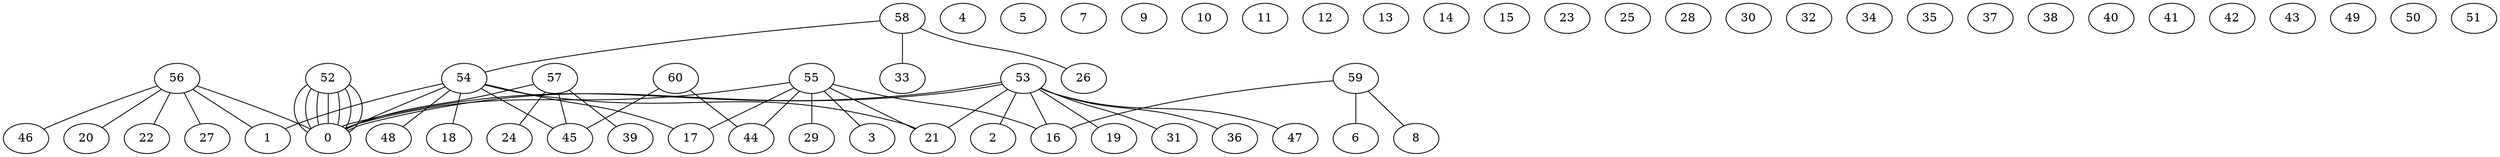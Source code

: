 graph G {
0;
1;
2;
3;
4;
5;
6;
7;
8;
9;
10;
11;
12;
13;
14;
15;
16;
17;
18;
19;
20;
21;
22;
23;
24;
25;
26;
27;
28;
29;
30;
31;
32;
33;
34;
35;
36;
37;
38;
39;
40;
41;
42;
43;
44;
45;
46;
47;
48;
49;
50;
51;
52;
53;
54;
55;
56;
57;
58;
59;
60;
60--44 ;
60--45 ;
59--16 ;
59--8 ;
59--6 ;
58--26 ;
58--54 ;
58--33 ;
57--24 ;
57--45 ;
57--39 ;
57--0 ;
56--1 ;
56--22 ;
56--27 ;
56--20 ;
56--46 ;
56--0 ;
55--29 ;
55--17 ;
55--44 ;
55--21 ;
55--16 ;
55--3 ;
55--0 ;
54--48 ;
54--45 ;
54--21 ;
54--18 ;
54--17 ;
54--1 ;
54--0 ;
53--47 ;
53--36 ;
53--31 ;
53--21 ;
53--16 ;
53--19 ;
53--2 ;
53--0 ;
53--0 ;
52--0 ;
52--0 ;
52--0 ;
52--0 ;
52--0 ;
52--0 ;
52--0 ;
}
